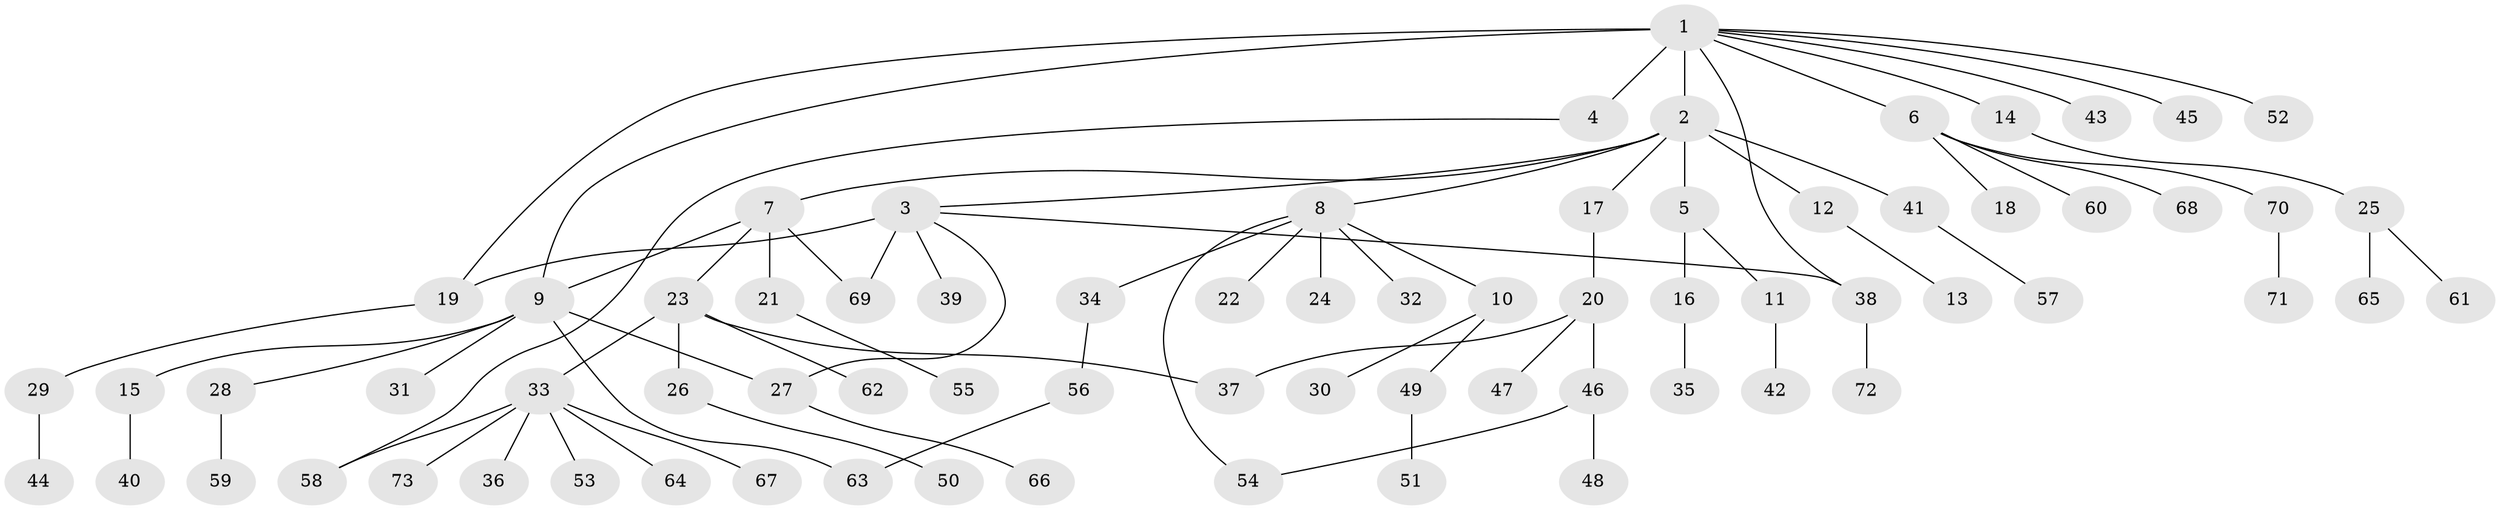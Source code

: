 // original degree distribution, {14: 0.013793103448275862, 9: 0.020689655172413793, 1: 0.6137931034482759, 4: 0.05517241379310345, 6: 0.013793103448275862, 8: 0.013793103448275862, 7: 0.006896551724137931, 3: 0.06896551724137931, 2: 0.1724137931034483, 5: 0.020689655172413793}
// Generated by graph-tools (version 1.1) at 2025/35/03/09/25 02:35:36]
// undirected, 73 vertices, 81 edges
graph export_dot {
graph [start="1"]
  node [color=gray90,style=filled];
  1;
  2;
  3;
  4;
  5;
  6;
  7;
  8;
  9;
  10;
  11;
  12;
  13;
  14;
  15;
  16;
  17;
  18;
  19;
  20;
  21;
  22;
  23;
  24;
  25;
  26;
  27;
  28;
  29;
  30;
  31;
  32;
  33;
  34;
  35;
  36;
  37;
  38;
  39;
  40;
  41;
  42;
  43;
  44;
  45;
  46;
  47;
  48;
  49;
  50;
  51;
  52;
  53;
  54;
  55;
  56;
  57;
  58;
  59;
  60;
  61;
  62;
  63;
  64;
  65;
  66;
  67;
  68;
  69;
  70;
  71;
  72;
  73;
  1 -- 2 [weight=1.0];
  1 -- 4 [weight=4.0];
  1 -- 6 [weight=1.0];
  1 -- 9 [weight=1.0];
  1 -- 14 [weight=1.0];
  1 -- 19 [weight=1.0];
  1 -- 38 [weight=1.0];
  1 -- 43 [weight=1.0];
  1 -- 45 [weight=1.0];
  1 -- 52 [weight=1.0];
  2 -- 3 [weight=1.0];
  2 -- 5 [weight=1.0];
  2 -- 7 [weight=1.0];
  2 -- 8 [weight=1.0];
  2 -- 12 [weight=1.0];
  2 -- 17 [weight=1.0];
  2 -- 41 [weight=1.0];
  3 -- 19 [weight=3.0];
  3 -- 27 [weight=1.0];
  3 -- 38 [weight=1.0];
  3 -- 39 [weight=1.0];
  3 -- 69 [weight=1.0];
  4 -- 58 [weight=1.0];
  5 -- 11 [weight=1.0];
  5 -- 16 [weight=1.0];
  6 -- 18 [weight=1.0];
  6 -- 60 [weight=1.0];
  6 -- 68 [weight=1.0];
  6 -- 70 [weight=1.0];
  7 -- 9 [weight=1.0];
  7 -- 21 [weight=1.0];
  7 -- 23 [weight=1.0];
  7 -- 69 [weight=1.0];
  8 -- 10 [weight=1.0];
  8 -- 22 [weight=1.0];
  8 -- 24 [weight=1.0];
  8 -- 32 [weight=1.0];
  8 -- 34 [weight=1.0];
  8 -- 54 [weight=1.0];
  9 -- 15 [weight=1.0];
  9 -- 27 [weight=1.0];
  9 -- 28 [weight=1.0];
  9 -- 31 [weight=1.0];
  9 -- 63 [weight=2.0];
  10 -- 30 [weight=1.0];
  10 -- 49 [weight=1.0];
  11 -- 42 [weight=1.0];
  12 -- 13 [weight=2.0];
  14 -- 25 [weight=1.0];
  15 -- 40 [weight=2.0];
  16 -- 35 [weight=1.0];
  17 -- 20 [weight=1.0];
  19 -- 29 [weight=1.0];
  20 -- 37 [weight=1.0];
  20 -- 46 [weight=1.0];
  20 -- 47 [weight=1.0];
  21 -- 55 [weight=1.0];
  23 -- 26 [weight=9.0];
  23 -- 33 [weight=1.0];
  23 -- 37 [weight=1.0];
  23 -- 62 [weight=1.0];
  25 -- 61 [weight=1.0];
  25 -- 65 [weight=1.0];
  26 -- 50 [weight=1.0];
  27 -- 66 [weight=2.0];
  28 -- 59 [weight=2.0];
  29 -- 44 [weight=7.0];
  33 -- 36 [weight=1.0];
  33 -- 53 [weight=1.0];
  33 -- 58 [weight=1.0];
  33 -- 64 [weight=1.0];
  33 -- 67 [weight=1.0];
  33 -- 73 [weight=1.0];
  34 -- 56 [weight=1.0];
  38 -- 72 [weight=1.0];
  41 -- 57 [weight=3.0];
  46 -- 48 [weight=1.0];
  46 -- 54 [weight=1.0];
  49 -- 51 [weight=1.0];
  56 -- 63 [weight=1.0];
  70 -- 71 [weight=1.0];
}
